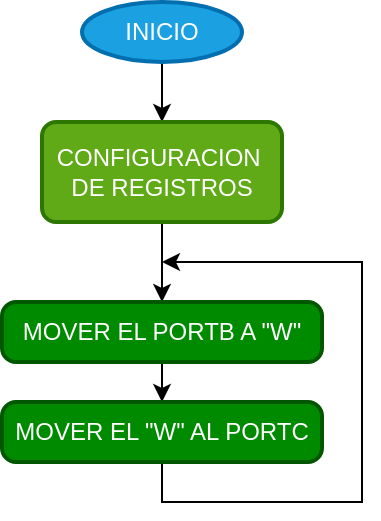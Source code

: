 <mxfile version="24.7.5">
  <diagram name="Página-1" id="F5EalDl0Cmh-q9lmKBPZ">
    <mxGraphModel dx="880" dy="532" grid="1" gridSize="10" guides="1" tooltips="1" connect="1" arrows="1" fold="1" page="1" pageScale="1" pageWidth="850" pageHeight="1100" math="0" shadow="0">
      <root>
        <mxCell id="0" />
        <mxCell id="1" parent="0" />
        <mxCell id="vE9eZhJSiDhWrjoVZXJl-5" style="edgeStyle=orthogonalEdgeStyle;rounded=0;orthogonalLoop=1;jettySize=auto;html=1;exitX=0.5;exitY=1;exitDx=0;exitDy=0;exitPerimeter=0;entryX=0.5;entryY=0;entryDx=0;entryDy=0;" edge="1" parent="1" source="vE9eZhJSiDhWrjoVZXJl-1" target="vE9eZhJSiDhWrjoVZXJl-2">
          <mxGeometry relative="1" as="geometry" />
        </mxCell>
        <mxCell id="vE9eZhJSiDhWrjoVZXJl-1" value="INICIO" style="strokeWidth=2;html=1;shape=mxgraph.flowchart.start_1;whiteSpace=wrap;fillColor=#1ba1e2;fontColor=#ffffff;strokeColor=#006EAF;" vertex="1" parent="1">
          <mxGeometry x="160" y="120" width="80" height="30" as="geometry" />
        </mxCell>
        <mxCell id="vE9eZhJSiDhWrjoVZXJl-6" style="edgeStyle=orthogonalEdgeStyle;rounded=0;orthogonalLoop=1;jettySize=auto;html=1;exitX=0.5;exitY=1;exitDx=0;exitDy=0;entryX=0.5;entryY=0;entryDx=0;entryDy=0;" edge="1" parent="1" source="vE9eZhJSiDhWrjoVZXJl-2" target="vE9eZhJSiDhWrjoVZXJl-3">
          <mxGeometry relative="1" as="geometry" />
        </mxCell>
        <mxCell id="vE9eZhJSiDhWrjoVZXJl-2" value="CONFIGURACION&amp;nbsp; DE REGISTROS" style="rounded=1;whiteSpace=wrap;html=1;absoluteArcSize=1;arcSize=14;strokeWidth=2;fillColor=#60a917;fontColor=#ffffff;strokeColor=#2D7600;" vertex="1" parent="1">
          <mxGeometry x="140" y="180" width="120" height="50" as="geometry" />
        </mxCell>
        <mxCell id="vE9eZhJSiDhWrjoVZXJl-7" style="edgeStyle=orthogonalEdgeStyle;rounded=0;orthogonalLoop=1;jettySize=auto;html=1;exitX=0.5;exitY=1;exitDx=0;exitDy=0;entryX=0.5;entryY=0;entryDx=0;entryDy=0;" edge="1" parent="1" source="vE9eZhJSiDhWrjoVZXJl-3" target="vE9eZhJSiDhWrjoVZXJl-4">
          <mxGeometry relative="1" as="geometry" />
        </mxCell>
        <mxCell id="vE9eZhJSiDhWrjoVZXJl-3" value="MOVER EL PORTB A &quot;W&quot;" style="rounded=1;whiteSpace=wrap;html=1;absoluteArcSize=1;arcSize=14;strokeWidth=2;fillColor=#008a00;fontColor=#ffffff;strokeColor=#005700;" vertex="1" parent="1">
          <mxGeometry x="120" y="270" width="160" height="30" as="geometry" />
        </mxCell>
        <mxCell id="vE9eZhJSiDhWrjoVZXJl-8" style="edgeStyle=orthogonalEdgeStyle;rounded=0;orthogonalLoop=1;jettySize=auto;html=1;exitX=0.5;exitY=1;exitDx=0;exitDy=0;" edge="1" parent="1" source="vE9eZhJSiDhWrjoVZXJl-4">
          <mxGeometry relative="1" as="geometry">
            <mxPoint x="200" y="250" as="targetPoint" />
            <Array as="points">
              <mxPoint x="200" y="370" />
              <mxPoint x="300" y="370" />
              <mxPoint x="300" y="250" />
            </Array>
          </mxGeometry>
        </mxCell>
        <mxCell id="vE9eZhJSiDhWrjoVZXJl-4" value="MOVER EL &quot;W&quot; AL PORTC" style="rounded=1;whiteSpace=wrap;html=1;absoluteArcSize=1;arcSize=14;strokeWidth=2;fillColor=#008a00;fontColor=#ffffff;strokeColor=#005700;" vertex="1" parent="1">
          <mxGeometry x="120" y="320" width="160" height="30" as="geometry" />
        </mxCell>
      </root>
    </mxGraphModel>
  </diagram>
</mxfile>
